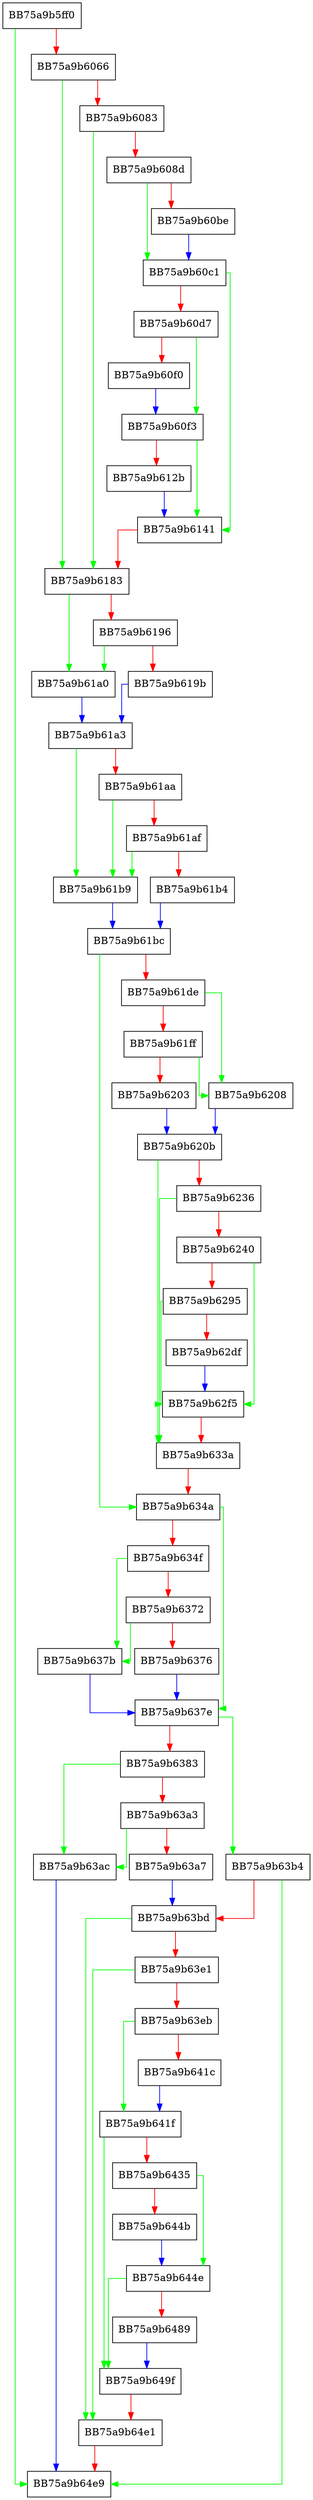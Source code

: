 digraph _should_report_custom_folders {
  node [shape="box"];
  graph [splines=ortho];
  BB75a9b5ff0 -> BB75a9b64e9 [color="green"];
  BB75a9b5ff0 -> BB75a9b6066 [color="red"];
  BB75a9b6066 -> BB75a9b6183 [color="green"];
  BB75a9b6066 -> BB75a9b6083 [color="red"];
  BB75a9b6083 -> BB75a9b6183 [color="green"];
  BB75a9b6083 -> BB75a9b608d [color="red"];
  BB75a9b608d -> BB75a9b60c1 [color="green"];
  BB75a9b608d -> BB75a9b60be [color="red"];
  BB75a9b60be -> BB75a9b60c1 [color="blue"];
  BB75a9b60c1 -> BB75a9b6141 [color="green"];
  BB75a9b60c1 -> BB75a9b60d7 [color="red"];
  BB75a9b60d7 -> BB75a9b60f3 [color="green"];
  BB75a9b60d7 -> BB75a9b60f0 [color="red"];
  BB75a9b60f0 -> BB75a9b60f3 [color="blue"];
  BB75a9b60f3 -> BB75a9b6141 [color="green"];
  BB75a9b60f3 -> BB75a9b612b [color="red"];
  BB75a9b612b -> BB75a9b6141 [color="blue"];
  BB75a9b6141 -> BB75a9b6183 [color="red"];
  BB75a9b6183 -> BB75a9b61a0 [color="green"];
  BB75a9b6183 -> BB75a9b6196 [color="red"];
  BB75a9b6196 -> BB75a9b61a0 [color="green"];
  BB75a9b6196 -> BB75a9b619b [color="red"];
  BB75a9b619b -> BB75a9b61a3 [color="blue"];
  BB75a9b61a0 -> BB75a9b61a3 [color="blue"];
  BB75a9b61a3 -> BB75a9b61b9 [color="green"];
  BB75a9b61a3 -> BB75a9b61aa [color="red"];
  BB75a9b61aa -> BB75a9b61b9 [color="green"];
  BB75a9b61aa -> BB75a9b61af [color="red"];
  BB75a9b61af -> BB75a9b61b9 [color="green"];
  BB75a9b61af -> BB75a9b61b4 [color="red"];
  BB75a9b61b4 -> BB75a9b61bc [color="blue"];
  BB75a9b61b9 -> BB75a9b61bc [color="blue"];
  BB75a9b61bc -> BB75a9b634a [color="green"];
  BB75a9b61bc -> BB75a9b61de [color="red"];
  BB75a9b61de -> BB75a9b6208 [color="green"];
  BB75a9b61de -> BB75a9b61ff [color="red"];
  BB75a9b61ff -> BB75a9b6208 [color="green"];
  BB75a9b61ff -> BB75a9b6203 [color="red"];
  BB75a9b6203 -> BB75a9b620b [color="blue"];
  BB75a9b6208 -> BB75a9b620b [color="blue"];
  BB75a9b620b -> BB75a9b633a [color="green"];
  BB75a9b620b -> BB75a9b6236 [color="red"];
  BB75a9b6236 -> BB75a9b633a [color="green"];
  BB75a9b6236 -> BB75a9b6240 [color="red"];
  BB75a9b6240 -> BB75a9b62f5 [color="green"];
  BB75a9b6240 -> BB75a9b6295 [color="red"];
  BB75a9b6295 -> BB75a9b62f5 [color="green"];
  BB75a9b6295 -> BB75a9b62df [color="red"];
  BB75a9b62df -> BB75a9b62f5 [color="blue"];
  BB75a9b62f5 -> BB75a9b633a [color="red"];
  BB75a9b633a -> BB75a9b634a [color="red"];
  BB75a9b634a -> BB75a9b637e [color="green"];
  BB75a9b634a -> BB75a9b634f [color="red"];
  BB75a9b634f -> BB75a9b637b [color="green"];
  BB75a9b634f -> BB75a9b6372 [color="red"];
  BB75a9b6372 -> BB75a9b637b [color="green"];
  BB75a9b6372 -> BB75a9b6376 [color="red"];
  BB75a9b6376 -> BB75a9b637e [color="blue"];
  BB75a9b637b -> BB75a9b637e [color="blue"];
  BB75a9b637e -> BB75a9b63b4 [color="green"];
  BB75a9b637e -> BB75a9b6383 [color="red"];
  BB75a9b6383 -> BB75a9b63ac [color="green"];
  BB75a9b6383 -> BB75a9b63a3 [color="red"];
  BB75a9b63a3 -> BB75a9b63ac [color="green"];
  BB75a9b63a3 -> BB75a9b63a7 [color="red"];
  BB75a9b63a7 -> BB75a9b63bd [color="blue"];
  BB75a9b63ac -> BB75a9b64e9 [color="blue"];
  BB75a9b63b4 -> BB75a9b64e9 [color="green"];
  BB75a9b63b4 -> BB75a9b63bd [color="red"];
  BB75a9b63bd -> BB75a9b64e1 [color="green"];
  BB75a9b63bd -> BB75a9b63e1 [color="red"];
  BB75a9b63e1 -> BB75a9b64e1 [color="green"];
  BB75a9b63e1 -> BB75a9b63eb [color="red"];
  BB75a9b63eb -> BB75a9b641f [color="green"];
  BB75a9b63eb -> BB75a9b641c [color="red"];
  BB75a9b641c -> BB75a9b641f [color="blue"];
  BB75a9b641f -> BB75a9b649f [color="green"];
  BB75a9b641f -> BB75a9b6435 [color="red"];
  BB75a9b6435 -> BB75a9b644e [color="green"];
  BB75a9b6435 -> BB75a9b644b [color="red"];
  BB75a9b644b -> BB75a9b644e [color="blue"];
  BB75a9b644e -> BB75a9b649f [color="green"];
  BB75a9b644e -> BB75a9b6489 [color="red"];
  BB75a9b6489 -> BB75a9b649f [color="blue"];
  BB75a9b649f -> BB75a9b64e1 [color="red"];
  BB75a9b64e1 -> BB75a9b64e9 [color="red"];
}